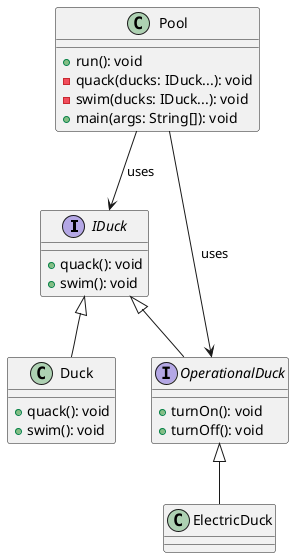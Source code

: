 @startuml
'https://plantuml.com/class-diagram

interface IDuck {
  + quack(): void
  + swim(): void
}

interface OperationalDuck {
  + turnOn(): void
  + turnOff(): void
}

class Pool {
  + run(): void
  - quack(ducks: IDuck...): void
  - swim(ducks: IDuck...): void
  + main(args: String[]): void
}

class Duck {
  + quack(): void
  + swim(): void
}

Pool --> IDuck : uses
Pool --> OperationalDuck : uses

OperationalDuck <|-- ElectricDuck
IDuck <|-- OperationalDuck
IDuck <|-- Duck
@enduml